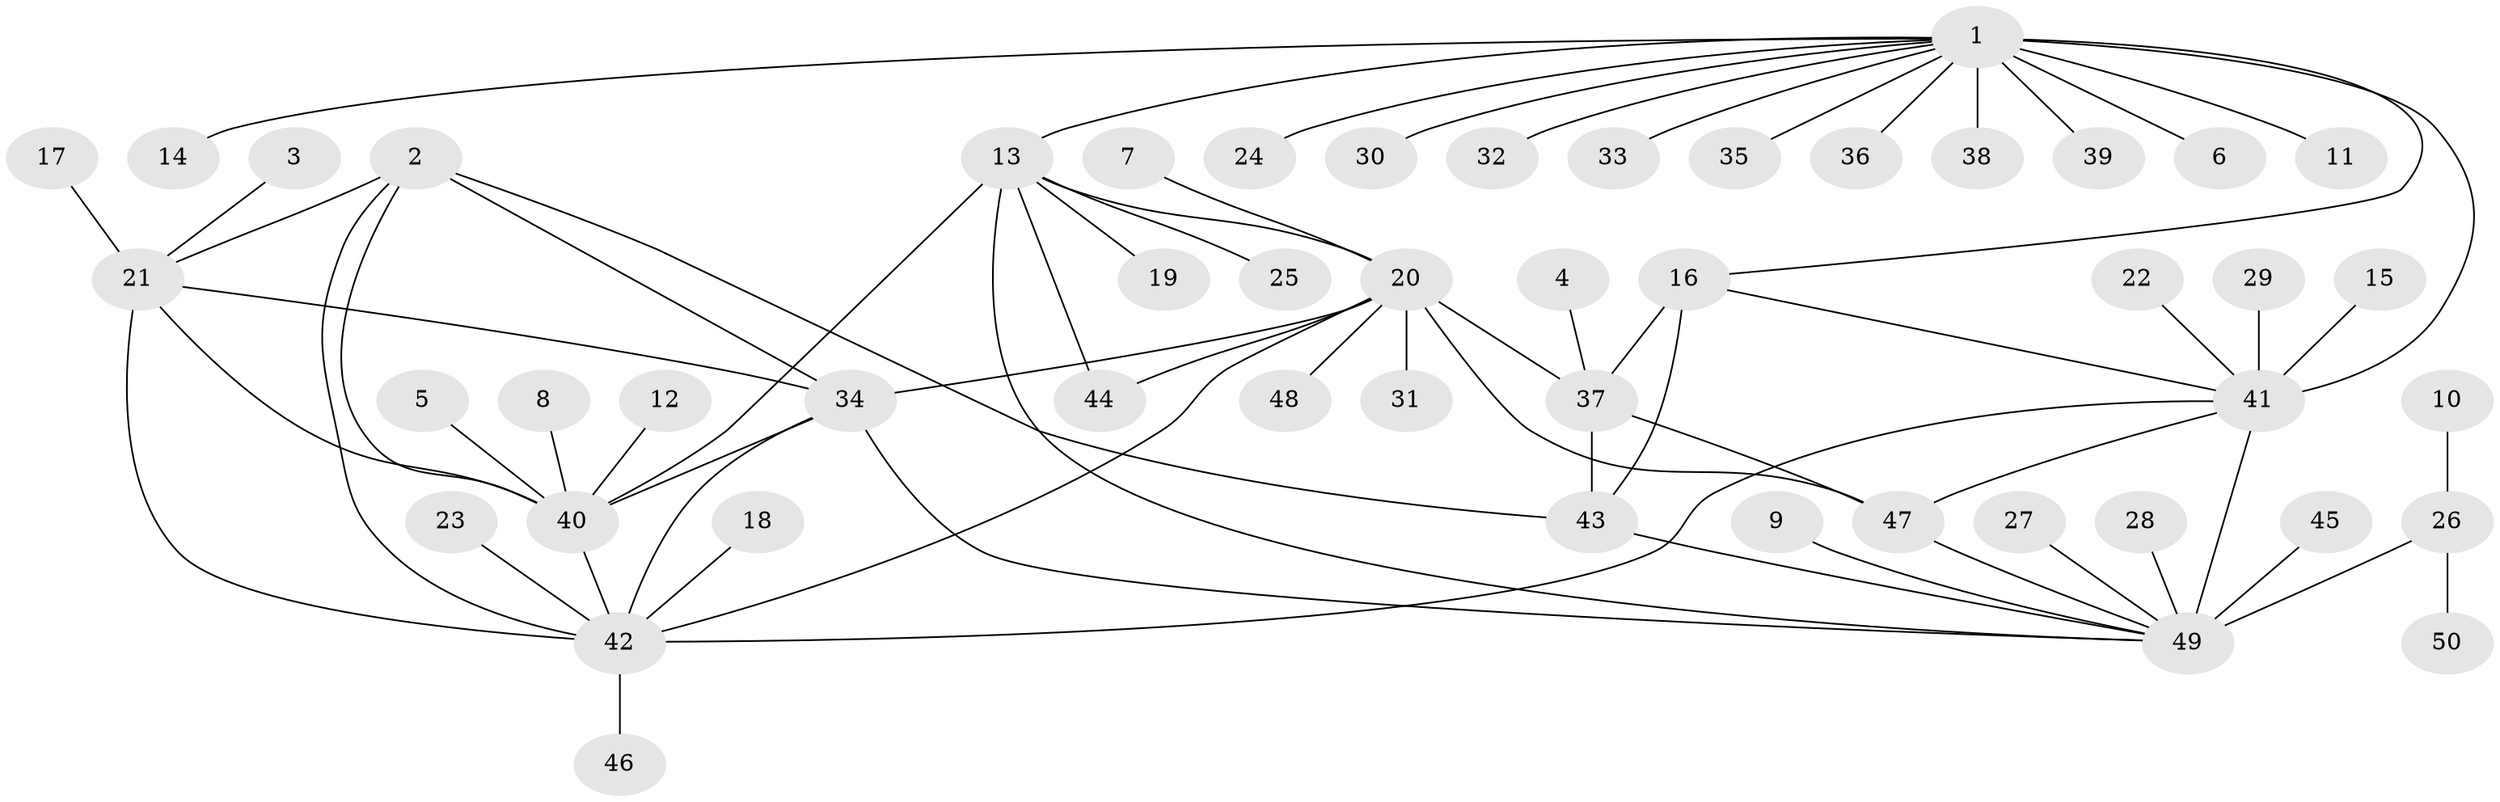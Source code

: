 // original degree distribution, {6: 0.07, 13: 0.01, 12: 0.02, 7: 0.06, 4: 0.03, 11: 0.01, 8: 0.02, 5: 0.01, 10: 0.02, 9: 0.02, 2: 0.06, 1: 0.66, 3: 0.01}
// Generated by graph-tools (version 1.1) at 2025/50/03/09/25 03:50:38]
// undirected, 50 vertices, 69 edges
graph export_dot {
graph [start="1"]
  node [color=gray90,style=filled];
  1;
  2;
  3;
  4;
  5;
  6;
  7;
  8;
  9;
  10;
  11;
  12;
  13;
  14;
  15;
  16;
  17;
  18;
  19;
  20;
  21;
  22;
  23;
  24;
  25;
  26;
  27;
  28;
  29;
  30;
  31;
  32;
  33;
  34;
  35;
  36;
  37;
  38;
  39;
  40;
  41;
  42;
  43;
  44;
  45;
  46;
  47;
  48;
  49;
  50;
  1 -- 6 [weight=1.0];
  1 -- 11 [weight=1.0];
  1 -- 13 [weight=1.0];
  1 -- 14 [weight=1.0];
  1 -- 16 [weight=1.0];
  1 -- 24 [weight=1.0];
  1 -- 30 [weight=1.0];
  1 -- 32 [weight=1.0];
  1 -- 33 [weight=1.0];
  1 -- 35 [weight=1.0];
  1 -- 36 [weight=1.0];
  1 -- 38 [weight=1.0];
  1 -- 39 [weight=1.0];
  1 -- 41 [weight=4.0];
  2 -- 21 [weight=1.0];
  2 -- 34 [weight=1.0];
  2 -- 40 [weight=1.0];
  2 -- 42 [weight=1.0];
  2 -- 43 [weight=1.0];
  3 -- 21 [weight=1.0];
  4 -- 37 [weight=1.0];
  5 -- 40 [weight=1.0];
  7 -- 20 [weight=1.0];
  8 -- 40 [weight=1.0];
  9 -- 49 [weight=1.0];
  10 -- 26 [weight=1.0];
  12 -- 40 [weight=1.0];
  13 -- 19 [weight=1.0];
  13 -- 20 [weight=3.0];
  13 -- 25 [weight=1.0];
  13 -- 40 [weight=1.0];
  13 -- 44 [weight=1.0];
  13 -- 49 [weight=2.0];
  15 -- 41 [weight=1.0];
  16 -- 37 [weight=1.0];
  16 -- 41 [weight=1.0];
  16 -- 43 [weight=3.0];
  17 -- 21 [weight=1.0];
  18 -- 42 [weight=1.0];
  20 -- 31 [weight=1.0];
  20 -- 34 [weight=1.0];
  20 -- 37 [weight=1.0];
  20 -- 42 [weight=1.0];
  20 -- 44 [weight=3.0];
  20 -- 47 [weight=1.0];
  20 -- 48 [weight=1.0];
  21 -- 34 [weight=1.0];
  21 -- 40 [weight=1.0];
  21 -- 42 [weight=1.0];
  22 -- 41 [weight=1.0];
  23 -- 42 [weight=1.0];
  26 -- 49 [weight=6.0];
  26 -- 50 [weight=1.0];
  27 -- 49 [weight=1.0];
  28 -- 49 [weight=1.0];
  29 -- 41 [weight=1.0];
  34 -- 40 [weight=1.0];
  34 -- 42 [weight=1.0];
  34 -- 49 [weight=1.0];
  37 -- 43 [weight=3.0];
  37 -- 47 [weight=1.0];
  40 -- 42 [weight=1.0];
  41 -- 42 [weight=1.0];
  41 -- 47 [weight=1.0];
  41 -- 49 [weight=1.0];
  42 -- 46 [weight=1.0];
  43 -- 49 [weight=1.0];
  45 -- 49 [weight=1.0];
  47 -- 49 [weight=1.0];
}
